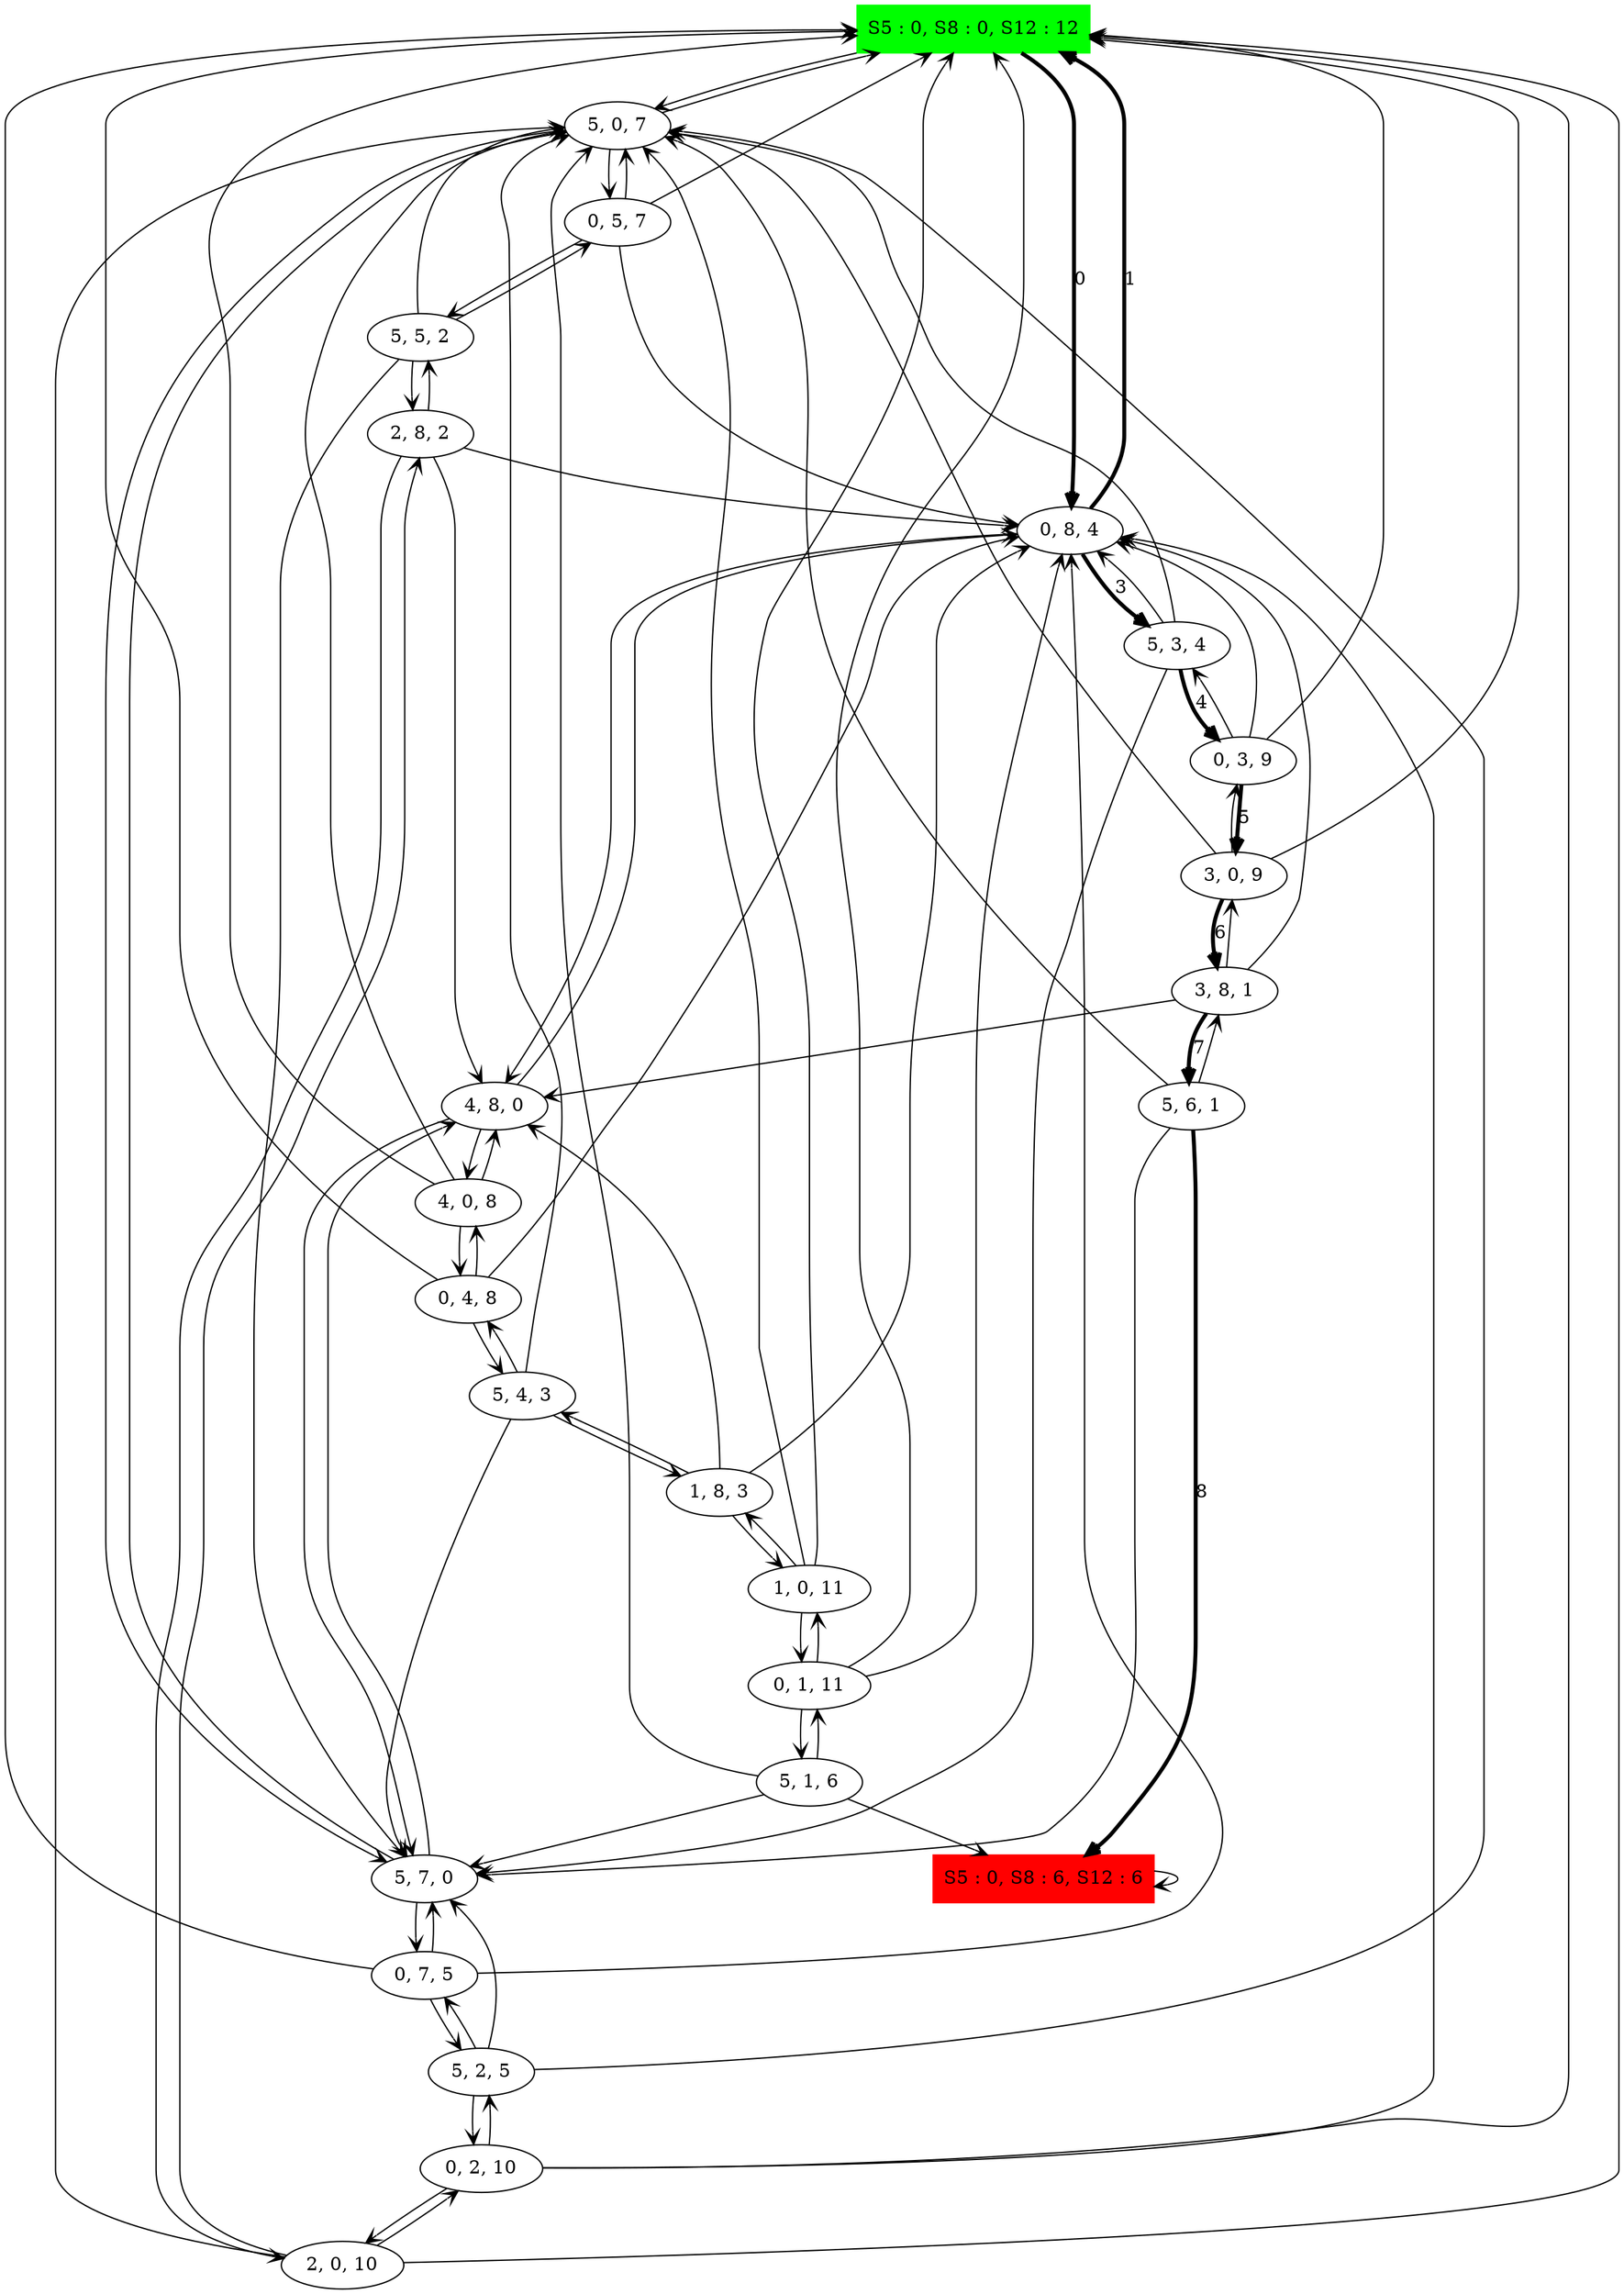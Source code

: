 digraph Cruche_Sol_ {
	initial [label="S5 : 0, S8 : 0, S12 : 12" color=green shape=box style=filled]
	final [label="S5 : 0, S8 : 6, S12 : 6" color=red shape=box style=filled]
	initial -> "5, 0, 7" [arrowhead=open]
	initial -> "0, 8, 4" [label=0 arrowhead=open penwidth=3]
	"0, 8, 4" -> "5, 3, 4" [label=3 arrowhead=open penwidth=3]
	"0, 8, 4" -> initial [label=1 arrowhead=open penwidth=3]
	"0, 8, 4" -> "4, 8, 0" [arrowhead=open]
	"4, 8, 0" -> "0, 8, 4" [arrowhead=open]
	"4, 8, 0" -> "5, 7, 0" [arrowhead=open]
	"4, 8, 0" -> "4, 0, 8" [arrowhead=open]
	"4, 0, 8" -> "0, 4, 8" [arrowhead=open]
	"4, 0, 8" -> initial [arrowhead=open]
	"4, 0, 8" -> "5, 0, 7" [arrowhead=open]
	"4, 0, 8" -> "4, 8, 0" [arrowhead=open]
	"5, 0, 7" -> "0, 5, 7" [arrowhead=open]
	"5, 0, 7" -> initial [arrowhead=open]
	"5, 0, 7" -> "5, 7, 0" [arrowhead=open]
	"5, 7, 0" -> "4, 8, 0" [arrowhead=open]
	"5, 7, 0" -> "0, 7, 5" [arrowhead=open]
	"5, 7, 0" -> "5, 0, 7" [arrowhead=open]
	"0, 7, 5" -> "5, 2, 5" [arrowhead=open]
	"0, 7, 5" -> initial [arrowhead=open]
	"0, 7, 5" -> "5, 7, 0" [arrowhead=open]
	"0, 7, 5" -> "0, 8, 4" [arrowhead=open]
	"5, 2, 5" -> "0, 7, 5" [arrowhead=open]
	"5, 2, 5" -> "0, 2, 10" [arrowhead=open]
	"5, 2, 5" -> "5, 0, 7" [arrowhead=open]
	"5, 2, 5" -> "5, 7, 0" [arrowhead=open]
	"0, 2, 10" -> "2, 0, 10" [arrowhead=open]
	"0, 2, 10" -> initial [arrowhead=open]
	"0, 2, 10" -> "5, 2, 5" [arrowhead=open]
	"0, 2, 10" -> "0, 8, 4" [arrowhead=open]
	"2, 0, 10" -> "0, 2, 10" [arrowhead=open]
	"2, 0, 10" -> initial [arrowhead=open]
	"2, 0, 10" -> "5, 0, 7" [arrowhead=open]
	"2, 0, 10" -> "2, 8, 2" [arrowhead=open]
	"2, 8, 2" -> "0, 8, 4" [arrowhead=open]
	"2, 8, 2" -> "5, 5, 2" [arrowhead=open]
	"2, 8, 2" -> "2, 0, 10" [arrowhead=open]
	"2, 8, 2" -> "4, 8, 0" [arrowhead=open]
	"5, 5, 2" -> "2, 8, 2" [arrowhead=open]
	"5, 5, 2" -> "0, 5, 7" [arrowhead=open]
	"5, 5, 2" -> "5, 0, 7" [arrowhead=open]
	"5, 5, 2" -> "5, 7, 0" [arrowhead=open]
	"0, 5, 7" -> "5, 0, 7" [arrowhead=open]
	"0, 5, 7" -> initial [arrowhead=open]
	"0, 5, 7" -> "5, 5, 2" [arrowhead=open]
	"0, 5, 7" -> "0, 8, 4" [arrowhead=open]
	"0, 4, 8" -> "4, 0, 8" [arrowhead=open]
	"0, 4, 8" -> initial [arrowhead=open]
	"0, 4, 8" -> "5, 4, 3" [arrowhead=open]
	"0, 4, 8" -> "0, 8, 4" [arrowhead=open]
	"5, 4, 3" -> "1, 8, 3" [arrowhead=open]
	"5, 4, 3" -> "0, 4, 8" [arrowhead=open]
	"5, 4, 3" -> "5, 0, 7" [arrowhead=open]
	"5, 4, 3" -> "5, 7, 0" [arrowhead=open]
	"1, 8, 3" -> "0, 8, 4" [arrowhead=open]
	"1, 8, 3" -> "5, 4, 3" [arrowhead=open]
	"1, 8, 3" -> "1, 0, 11" [arrowhead=open]
	"1, 8, 3" -> "4, 8, 0" [arrowhead=open]
	"1, 0, 11" -> "0, 1, 11" [arrowhead=open]
	"1, 0, 11" -> initial [arrowhead=open]
	"1, 0, 11" -> "5, 0, 7" [arrowhead=open]
	"1, 0, 11" -> "1, 8, 3" [arrowhead=open]
	"0, 1, 11" -> "1, 0, 11" [arrowhead=open]
	"0, 1, 11" -> initial [arrowhead=open]
	"0, 1, 11" -> "5, 1, 6" [arrowhead=open]
	"0, 1, 11" -> "0, 8, 4" [arrowhead=open]
	"5, 1, 6" -> final [arrowhead=open]
	"5, 1, 6" -> "0, 1, 11" [arrowhead=open]
	"5, 1, 6" -> "5, 0, 7" [arrowhead=open]
	"5, 1, 6" -> "5, 7, 0" [arrowhead=open]
	final -> final [arrowhead=open]
	"5, 3, 4" -> "0, 8, 4" [arrowhead=open]
	"5, 3, 4" -> "0, 3, 9" [label=4 arrowhead=open penwidth=3]
	"5, 3, 4" -> "5, 0, 7" [arrowhead=open]
	"5, 3, 4" -> "5, 7, 0" [arrowhead=open]
	"0, 3, 9" -> "3, 0, 9" [label=5 arrowhead=open penwidth=3]
	"0, 3, 9" -> initial [arrowhead=open]
	"0, 3, 9" -> "5, 3, 4" [arrowhead=open]
	"0, 3, 9" -> "0, 8, 4" [arrowhead=open]
	"3, 0, 9" -> "0, 3, 9" [arrowhead=open]
	"3, 0, 9" -> initial [arrowhead=open]
	"3, 0, 9" -> "5, 0, 7" [arrowhead=open]
	"3, 0, 9" -> "3, 8, 1" [label=6 arrowhead=open penwidth=3]
	"3, 8, 1" -> "0, 8, 4" [arrowhead=open]
	"3, 8, 1" -> "5, 6, 1" [label=7 arrowhead=open penwidth=3]
	"3, 8, 1" -> "3, 0, 9" [arrowhead=open]
	"3, 8, 1" -> "4, 8, 0" [arrowhead=open]
	"5, 6, 1" -> "3, 8, 1" [arrowhead=open]
	"5, 6, 1" -> final [label=8 arrowhead=open penwidth=3]
	"5, 6, 1" -> "5, 0, 7" [arrowhead=open]
	"5, 6, 1" -> "5, 7, 0" [arrowhead=open]
}
